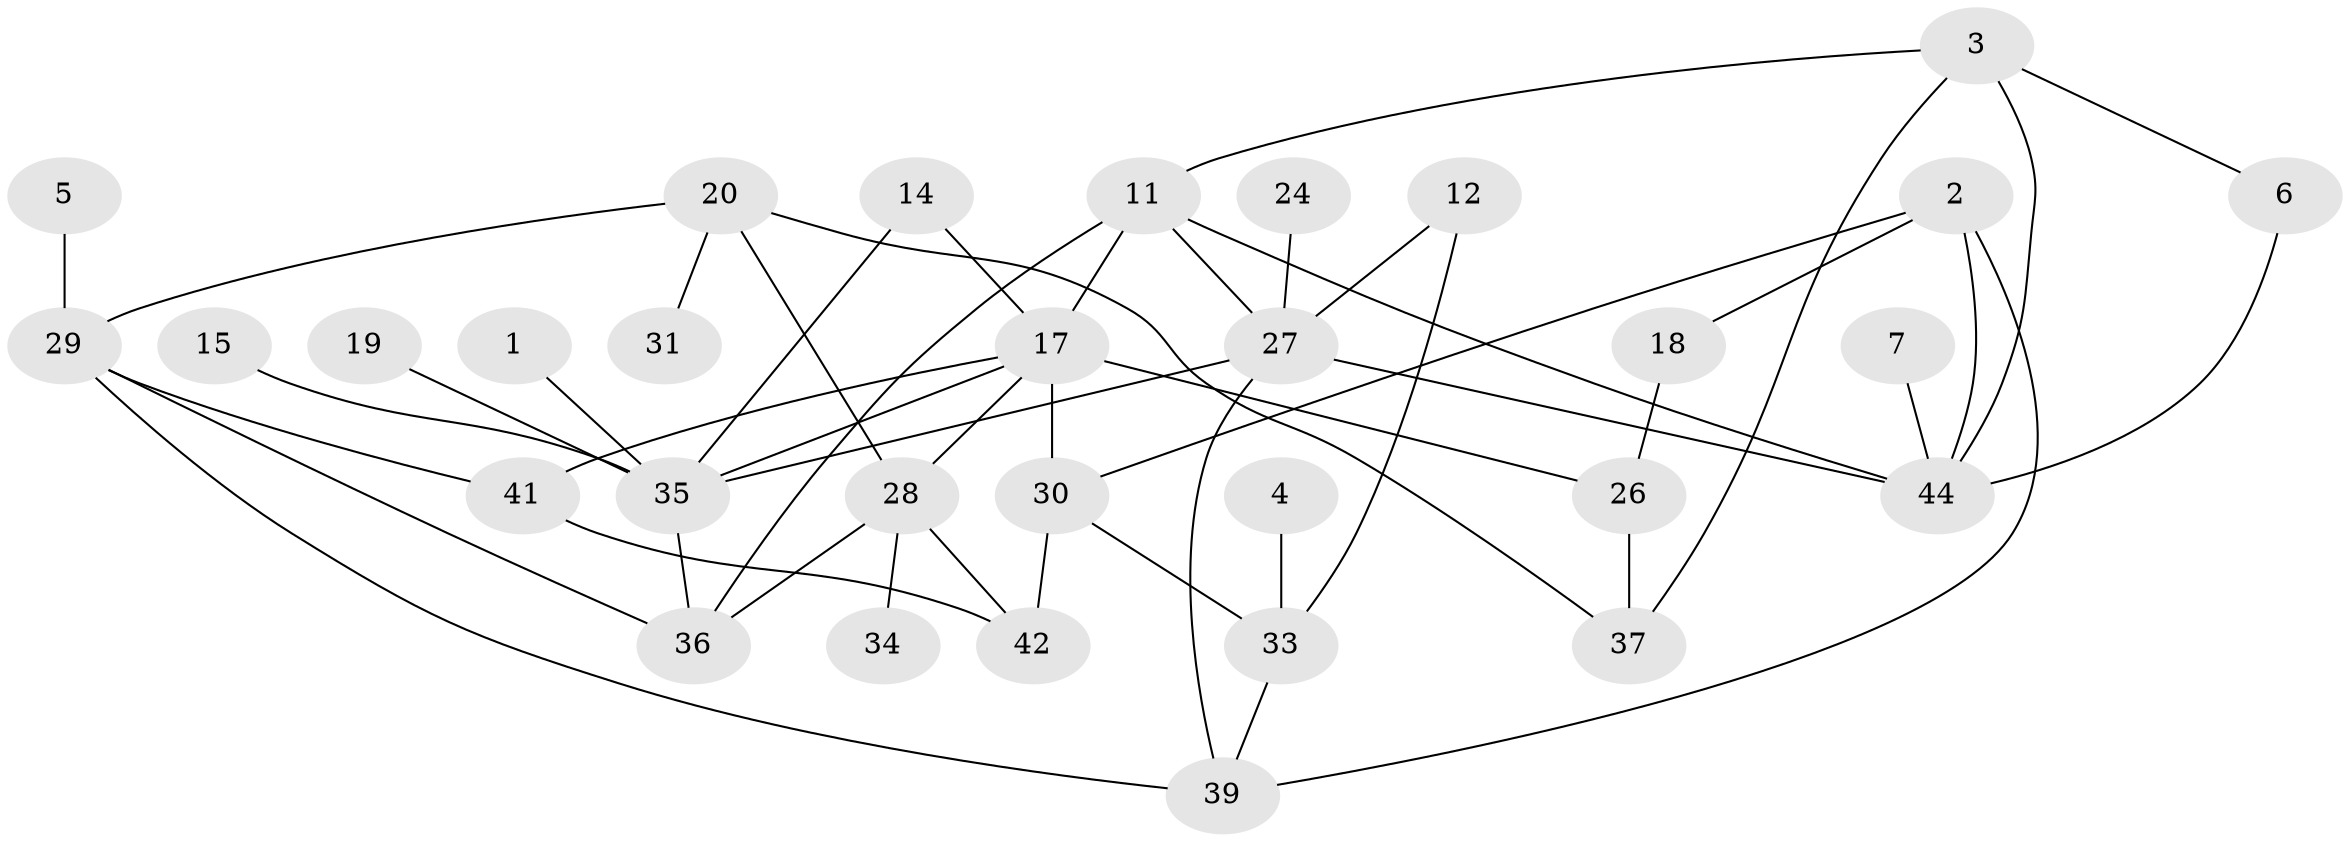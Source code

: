 // original degree distribution, {3: 0.2159090909090909, 4: 0.10227272727272728, 1: 0.22727272727272727, 2: 0.25, 5: 0.045454545454545456, 0: 0.13636363636363635, 6: 0.011363636363636364, 9: 0.011363636363636364}
// Generated by graph-tools (version 1.1) at 2025/00/03/09/25 03:00:43]
// undirected, 31 vertices, 49 edges
graph export_dot {
graph [start="1"]
  node [color=gray90,style=filled];
  1;
  2;
  3;
  4;
  5;
  6;
  7;
  11;
  12;
  14;
  15;
  17;
  18;
  19;
  20;
  24;
  26;
  27;
  28;
  29;
  30;
  31;
  33;
  34;
  35;
  36;
  37;
  39;
  41;
  42;
  44;
  1 -- 35 [weight=1.0];
  2 -- 18 [weight=1.0];
  2 -- 30 [weight=1.0];
  2 -- 39 [weight=1.0];
  2 -- 44 [weight=1.0];
  3 -- 6 [weight=1.0];
  3 -- 11 [weight=1.0];
  3 -- 37 [weight=1.0];
  3 -- 44 [weight=1.0];
  4 -- 33 [weight=1.0];
  5 -- 29 [weight=1.0];
  6 -- 44 [weight=1.0];
  7 -- 44 [weight=1.0];
  11 -- 17 [weight=1.0];
  11 -- 27 [weight=1.0];
  11 -- 36 [weight=1.0];
  11 -- 44 [weight=1.0];
  12 -- 27 [weight=1.0];
  12 -- 33 [weight=1.0];
  14 -- 17 [weight=1.0];
  14 -- 35 [weight=1.0];
  15 -- 35 [weight=1.0];
  17 -- 26 [weight=1.0];
  17 -- 28 [weight=1.0];
  17 -- 30 [weight=1.0];
  17 -- 35 [weight=1.0];
  17 -- 41 [weight=2.0];
  18 -- 26 [weight=1.0];
  19 -- 35 [weight=1.0];
  20 -- 28 [weight=1.0];
  20 -- 29 [weight=1.0];
  20 -- 31 [weight=1.0];
  20 -- 37 [weight=1.0];
  24 -- 27 [weight=1.0];
  26 -- 37 [weight=1.0];
  27 -- 35 [weight=2.0];
  27 -- 39 [weight=1.0];
  27 -- 44 [weight=1.0];
  28 -- 34 [weight=1.0];
  28 -- 36 [weight=1.0];
  28 -- 42 [weight=1.0];
  29 -- 36 [weight=1.0];
  29 -- 39 [weight=1.0];
  29 -- 41 [weight=1.0];
  30 -- 33 [weight=2.0];
  30 -- 42 [weight=1.0];
  33 -- 39 [weight=1.0];
  35 -- 36 [weight=1.0];
  41 -- 42 [weight=1.0];
}
